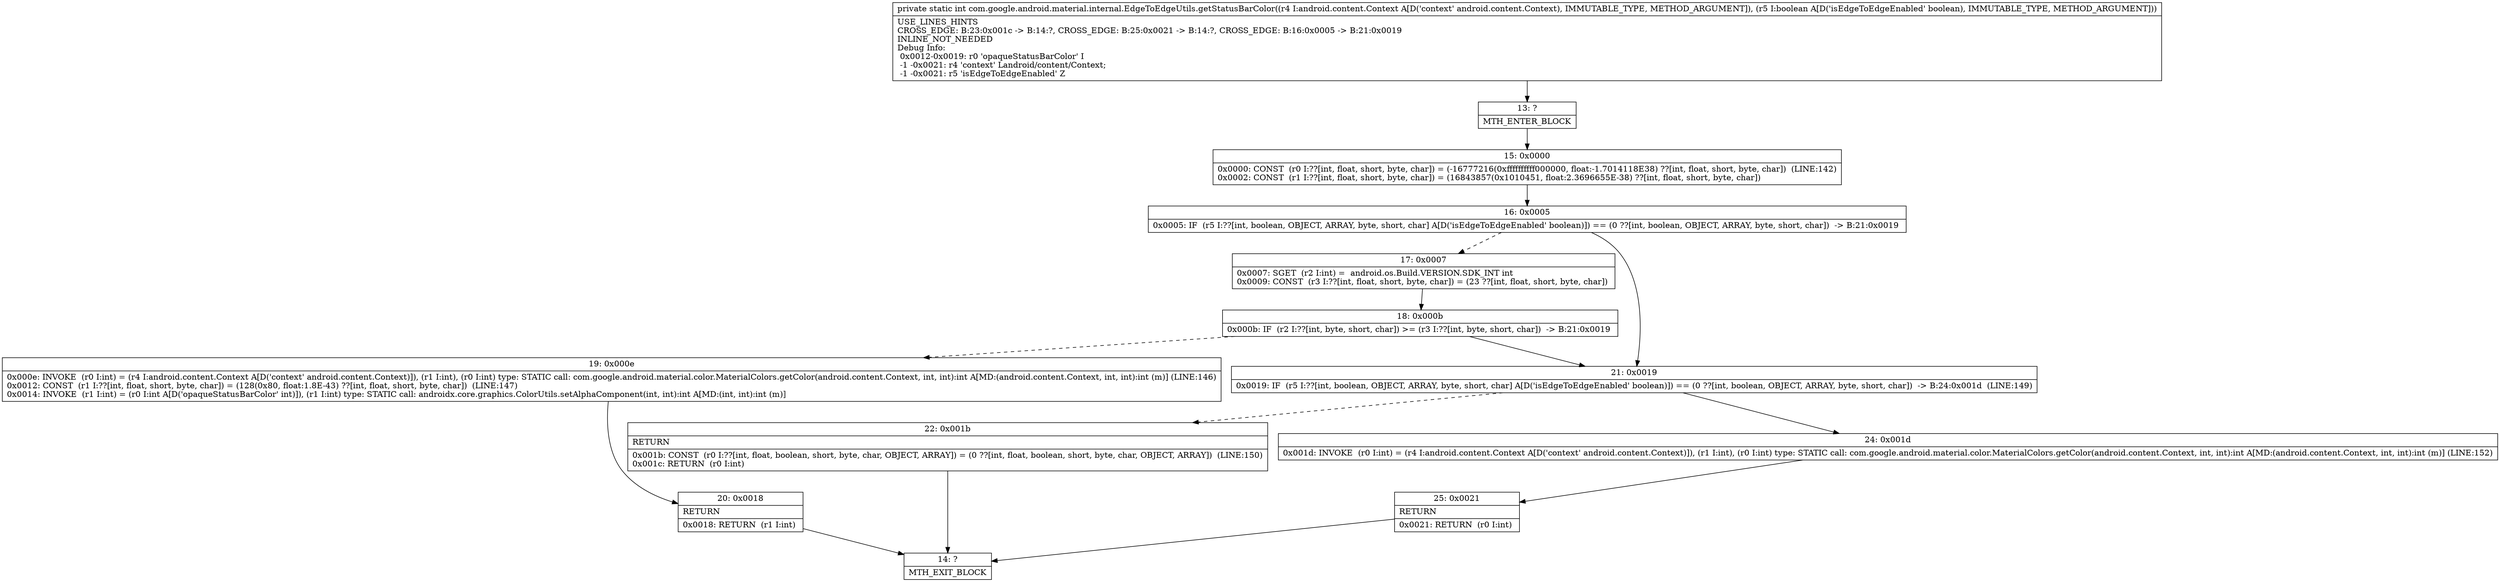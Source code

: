 digraph "CFG forcom.google.android.material.internal.EdgeToEdgeUtils.getStatusBarColor(Landroid\/content\/Context;Z)I" {
Node_13 [shape=record,label="{13\:\ ?|MTH_ENTER_BLOCK\l}"];
Node_15 [shape=record,label="{15\:\ 0x0000|0x0000: CONST  (r0 I:??[int, float, short, byte, char]) = (\-16777216(0xffffffffff000000, float:\-1.7014118E38) ??[int, float, short, byte, char])  (LINE:142)\l0x0002: CONST  (r1 I:??[int, float, short, byte, char]) = (16843857(0x1010451, float:2.3696655E\-38) ??[int, float, short, byte, char]) \l}"];
Node_16 [shape=record,label="{16\:\ 0x0005|0x0005: IF  (r5 I:??[int, boolean, OBJECT, ARRAY, byte, short, char] A[D('isEdgeToEdgeEnabled' boolean)]) == (0 ??[int, boolean, OBJECT, ARRAY, byte, short, char])  \-\> B:21:0x0019 \l}"];
Node_17 [shape=record,label="{17\:\ 0x0007|0x0007: SGET  (r2 I:int) =  android.os.Build.VERSION.SDK_INT int \l0x0009: CONST  (r3 I:??[int, float, short, byte, char]) = (23 ??[int, float, short, byte, char]) \l}"];
Node_18 [shape=record,label="{18\:\ 0x000b|0x000b: IF  (r2 I:??[int, byte, short, char]) \>= (r3 I:??[int, byte, short, char])  \-\> B:21:0x0019 \l}"];
Node_19 [shape=record,label="{19\:\ 0x000e|0x000e: INVOKE  (r0 I:int) = (r4 I:android.content.Context A[D('context' android.content.Context)]), (r1 I:int), (r0 I:int) type: STATIC call: com.google.android.material.color.MaterialColors.getColor(android.content.Context, int, int):int A[MD:(android.content.Context, int, int):int (m)] (LINE:146)\l0x0012: CONST  (r1 I:??[int, float, short, byte, char]) = (128(0x80, float:1.8E\-43) ??[int, float, short, byte, char])  (LINE:147)\l0x0014: INVOKE  (r1 I:int) = (r0 I:int A[D('opaqueStatusBarColor' int)]), (r1 I:int) type: STATIC call: androidx.core.graphics.ColorUtils.setAlphaComponent(int, int):int A[MD:(int, int):int (m)]\l}"];
Node_20 [shape=record,label="{20\:\ 0x0018|RETURN\l|0x0018: RETURN  (r1 I:int) \l}"];
Node_14 [shape=record,label="{14\:\ ?|MTH_EXIT_BLOCK\l}"];
Node_21 [shape=record,label="{21\:\ 0x0019|0x0019: IF  (r5 I:??[int, boolean, OBJECT, ARRAY, byte, short, char] A[D('isEdgeToEdgeEnabled' boolean)]) == (0 ??[int, boolean, OBJECT, ARRAY, byte, short, char])  \-\> B:24:0x001d  (LINE:149)\l}"];
Node_22 [shape=record,label="{22\:\ 0x001b|RETURN\l|0x001b: CONST  (r0 I:??[int, float, boolean, short, byte, char, OBJECT, ARRAY]) = (0 ??[int, float, boolean, short, byte, char, OBJECT, ARRAY])  (LINE:150)\l0x001c: RETURN  (r0 I:int) \l}"];
Node_24 [shape=record,label="{24\:\ 0x001d|0x001d: INVOKE  (r0 I:int) = (r4 I:android.content.Context A[D('context' android.content.Context)]), (r1 I:int), (r0 I:int) type: STATIC call: com.google.android.material.color.MaterialColors.getColor(android.content.Context, int, int):int A[MD:(android.content.Context, int, int):int (m)] (LINE:152)\l}"];
Node_25 [shape=record,label="{25\:\ 0x0021|RETURN\l|0x0021: RETURN  (r0 I:int) \l}"];
MethodNode[shape=record,label="{private static int com.google.android.material.internal.EdgeToEdgeUtils.getStatusBarColor((r4 I:android.content.Context A[D('context' android.content.Context), IMMUTABLE_TYPE, METHOD_ARGUMENT]), (r5 I:boolean A[D('isEdgeToEdgeEnabled' boolean), IMMUTABLE_TYPE, METHOD_ARGUMENT]))  | USE_LINES_HINTS\lCROSS_EDGE: B:23:0x001c \-\> B:14:?, CROSS_EDGE: B:25:0x0021 \-\> B:14:?, CROSS_EDGE: B:16:0x0005 \-\> B:21:0x0019\lINLINE_NOT_NEEDED\lDebug Info:\l  0x0012\-0x0019: r0 'opaqueStatusBarColor' I\l  \-1 \-0x0021: r4 'context' Landroid\/content\/Context;\l  \-1 \-0x0021: r5 'isEdgeToEdgeEnabled' Z\l}"];
MethodNode -> Node_13;Node_13 -> Node_15;
Node_15 -> Node_16;
Node_16 -> Node_17[style=dashed];
Node_16 -> Node_21;
Node_17 -> Node_18;
Node_18 -> Node_19[style=dashed];
Node_18 -> Node_21;
Node_19 -> Node_20;
Node_20 -> Node_14;
Node_21 -> Node_22[style=dashed];
Node_21 -> Node_24;
Node_22 -> Node_14;
Node_24 -> Node_25;
Node_25 -> Node_14;
}


